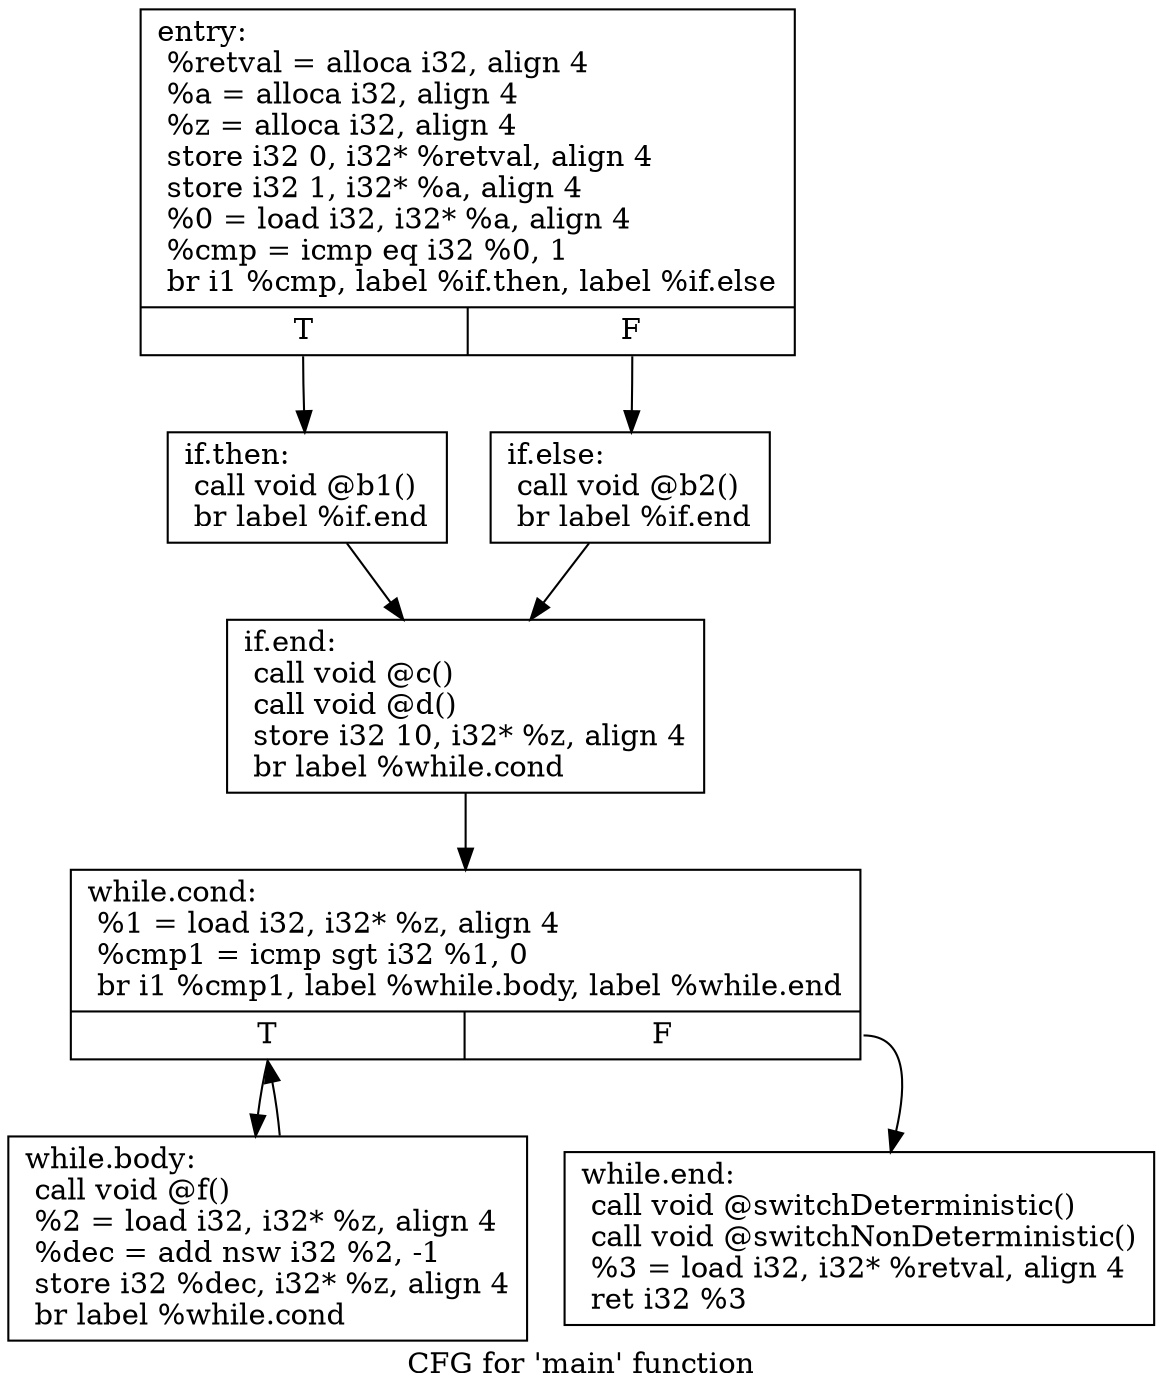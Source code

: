 digraph "CFG for 'main' function" {
	label="CFG for 'main' function";

	Node0x23e83a0 [shape=record,label="{entry:\l  %retval = alloca i32, align 4\l  %a = alloca i32, align 4\l  %z = alloca i32, align 4\l  store i32 0, i32* %retval, align 4\l  store i32 1, i32* %a, align 4\l  %0 = load i32, i32* %a, align 4\l  %cmp = icmp eq i32 %0, 1\l  br i1 %cmp, label %if.then, label %if.else\l|{<s0>T|<s1>F}}"];
	Node0x23e83a0:s0 -> Node0x23e8710;
	Node0x23e83a0:s1 -> Node0x23e87e0;
	Node0x23e8710 [shape=record,label="{if.then:                                          \l  call void @b1()\l  br label %if.end\l}"];
	Node0x23e8710 -> Node0x23e8a00;
	Node0x23e87e0 [shape=record,label="{if.else:                                          \l  call void @b2()\l  br label %if.end\l}"];
	Node0x23e87e0 -> Node0x23e8a00;
	Node0x23e8a00 [shape=record,label="{if.end:                                           \l  call void @c()\l  call void @d()\l  store i32 10, i32* %z, align 4\l  br label %while.cond\l}"];
	Node0x23e8a00 -> Node0x23e8d90;
	Node0x23e8d90 [shape=record,label="{while.cond:                                       \l  %1 = load i32, i32* %z, align 4\l  %cmp1 = icmp sgt i32 %1, 0\l  br i1 %cmp1, label %while.body, label %while.end\l|{<s0>T|<s1>F}}"];
	Node0x23e8d90:s0 -> Node0x23e8f00;
	Node0x23e8d90:s1 -> Node0x23e8fe0;
	Node0x23e8f00 [shape=record,label="{while.body:                                       \l  call void @f()\l  %2 = load i32, i32* %z, align 4\l  %dec = add nsw i32 %2, -1\l  store i32 %dec, i32* %z, align 4\l  br label %while.cond\l}"];
	Node0x23e8f00 -> Node0x23e8d90;
	Node0x23e8fe0 [shape=record,label="{while.end:                                        \l  call void @switchDeterministic()\l  call void @switchNonDeterministic()\l  %3 = load i32, i32* %retval, align 4\l  ret i32 %3\l}"];
}
